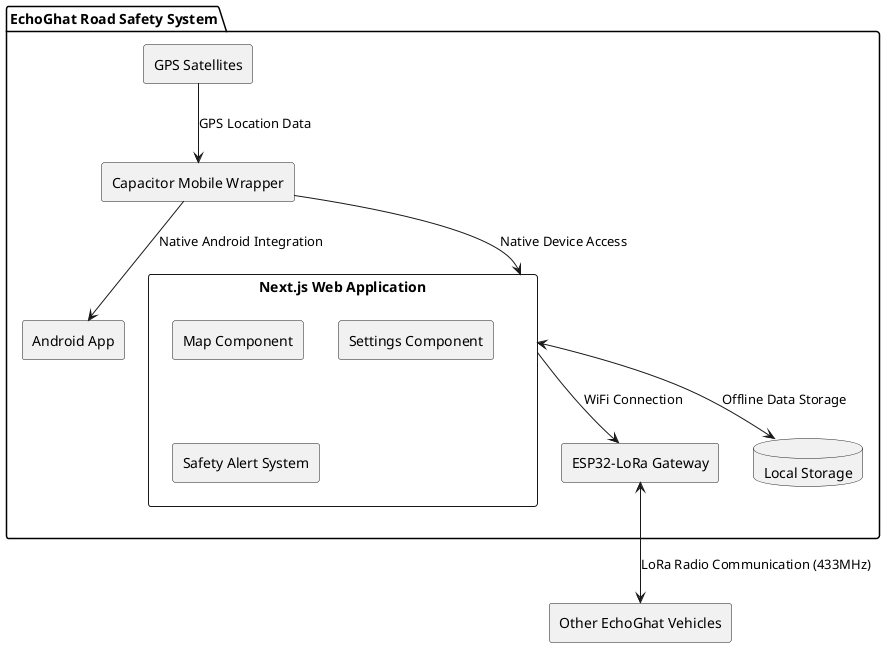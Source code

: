 @startuml Architecture Diagram
skinparam backgroundColor white
skinparam componentStyle rectangle
skinparam monochrome true
skinparam shadowing false

package "EchoGhat Road Safety System" {
  component "ESP32-LoRa Gateway" as gateway
  component "Next.js Web Application" as webapp {
    component "Map Component" as map
    component "Settings Component" as settings
    component "Safety Alert System" as alerts
  }
  component "Capacitor Mobile Wrapper" as capacitor
  component "Android App" as android
  
  database "Local Storage" as localstorage
  component "GPS Satellites" as gps
}

component "Other EchoGhat Vehicles" as vehicles

gps --> capacitor : GPS Location Data
capacitor --> webapp : Native Device Access
webapp --> gateway : WiFi Connection
gateway <--> vehicles : LoRa Radio Communication (433MHz)
webapp <--> localstorage : Offline Data Storage
capacitor --> android : Native Android Integration

@enduml